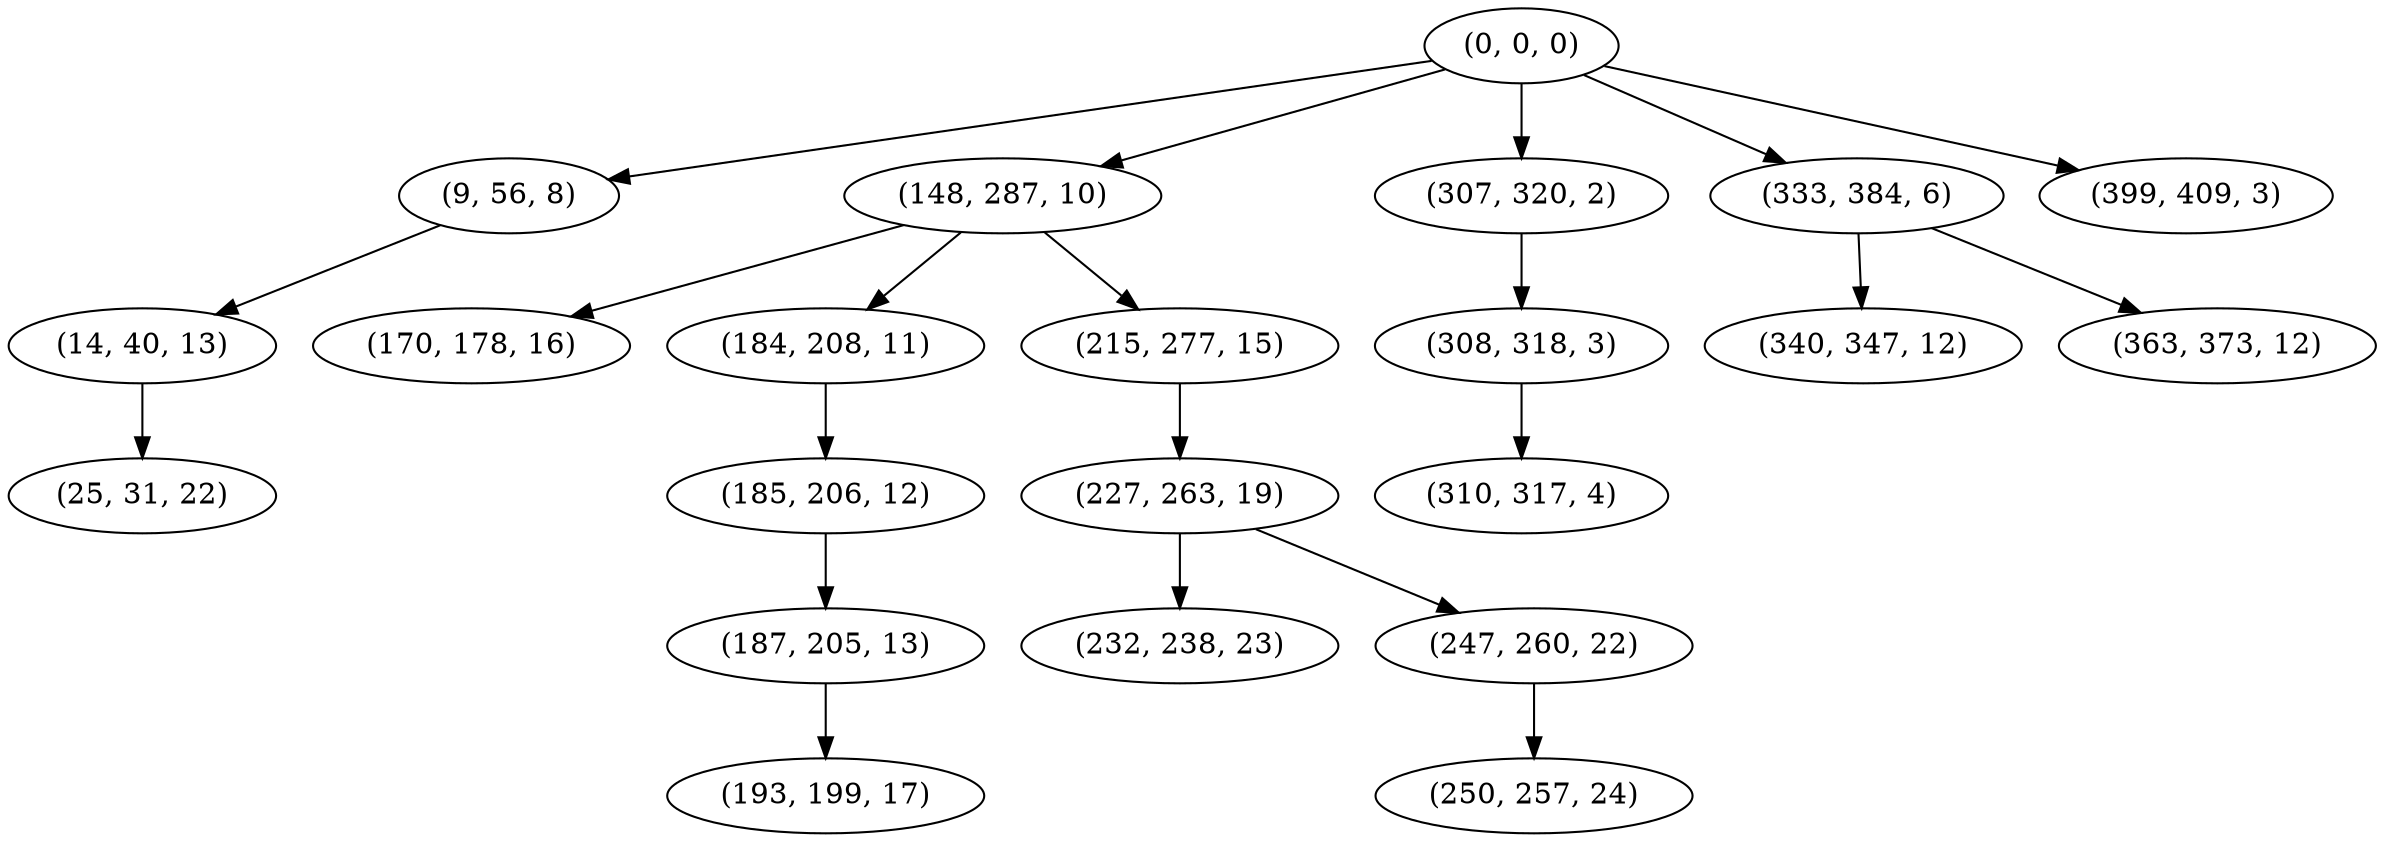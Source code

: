 digraph tree {
    "(0, 0, 0)";
    "(9, 56, 8)";
    "(14, 40, 13)";
    "(25, 31, 22)";
    "(148, 287, 10)";
    "(170, 178, 16)";
    "(184, 208, 11)";
    "(185, 206, 12)";
    "(187, 205, 13)";
    "(193, 199, 17)";
    "(215, 277, 15)";
    "(227, 263, 19)";
    "(232, 238, 23)";
    "(247, 260, 22)";
    "(250, 257, 24)";
    "(307, 320, 2)";
    "(308, 318, 3)";
    "(310, 317, 4)";
    "(333, 384, 6)";
    "(340, 347, 12)";
    "(363, 373, 12)";
    "(399, 409, 3)";
    "(0, 0, 0)" -> "(9, 56, 8)";
    "(0, 0, 0)" -> "(148, 287, 10)";
    "(0, 0, 0)" -> "(307, 320, 2)";
    "(0, 0, 0)" -> "(333, 384, 6)";
    "(0, 0, 0)" -> "(399, 409, 3)";
    "(9, 56, 8)" -> "(14, 40, 13)";
    "(14, 40, 13)" -> "(25, 31, 22)";
    "(148, 287, 10)" -> "(170, 178, 16)";
    "(148, 287, 10)" -> "(184, 208, 11)";
    "(148, 287, 10)" -> "(215, 277, 15)";
    "(184, 208, 11)" -> "(185, 206, 12)";
    "(185, 206, 12)" -> "(187, 205, 13)";
    "(187, 205, 13)" -> "(193, 199, 17)";
    "(215, 277, 15)" -> "(227, 263, 19)";
    "(227, 263, 19)" -> "(232, 238, 23)";
    "(227, 263, 19)" -> "(247, 260, 22)";
    "(247, 260, 22)" -> "(250, 257, 24)";
    "(307, 320, 2)" -> "(308, 318, 3)";
    "(308, 318, 3)" -> "(310, 317, 4)";
    "(333, 384, 6)" -> "(340, 347, 12)";
    "(333, 384, 6)" -> "(363, 373, 12)";
}

